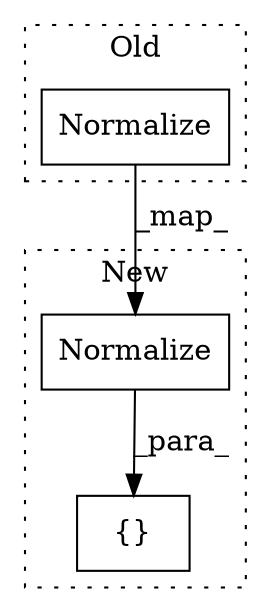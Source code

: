 digraph G {
subgraph cluster0 {
1 [label="Normalize" a="32" s="2723,2819" l="17,2" shape="box"];
label = "Old";
style="dotted";
}
subgraph cluster1 {
2 [label="Normalize" a="32" s="2944,3044" l="19,2" shape="box"];
3 [label="{}" a="4" s="2920,3046" l="1,1" shape="box"];
label = "New";
style="dotted";
}
1 -> 2 [label="_map_"];
2 -> 3 [label="_para_"];
}